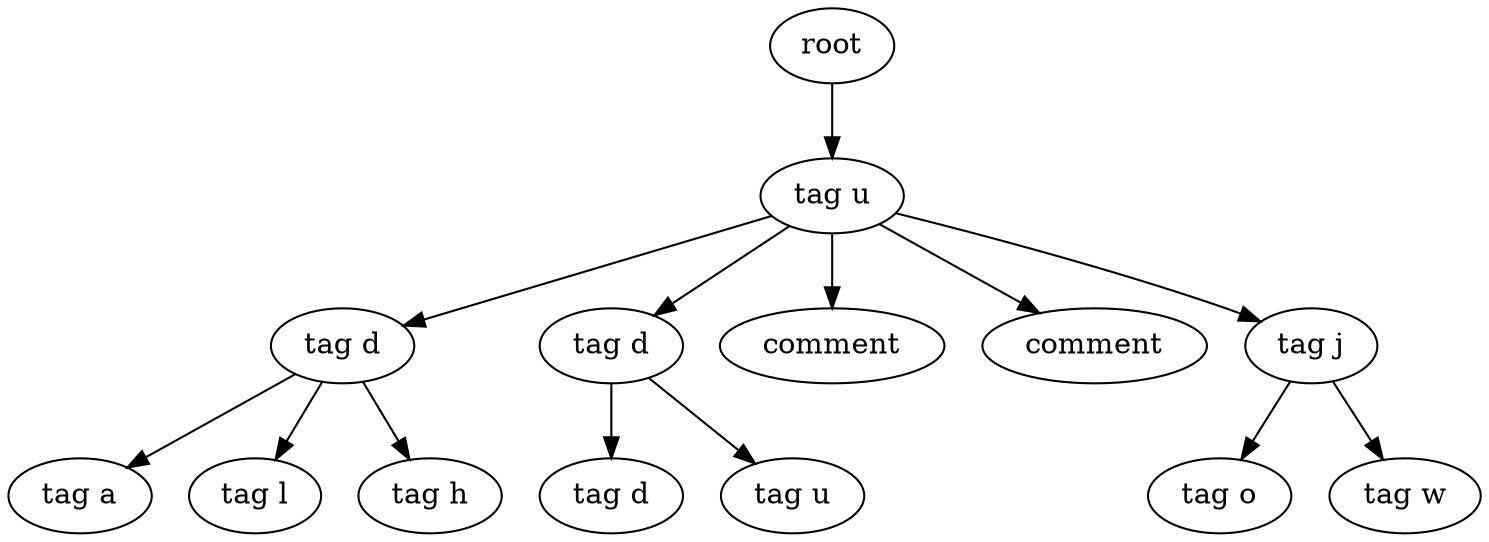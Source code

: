 digraph Tree{
0[label="root"];
0->00
00[label="tag u"];
00->000
000[label="tag d"];
000->0000
0000[label="tag a"];
000->0001
0001[label="tag l"];
000->0002
0002[label="tag h"];
00->001
001[label="tag d"];
001->0010
0010[label="tag d"];
001->0011
0011[label="tag u"];
00->002
002[label="comment"];
00->003
003[label="comment"];
00->004
004[label="tag j"];
004->0040
0040[label="tag o"];
004->0041
0041[label="tag w"];
}
